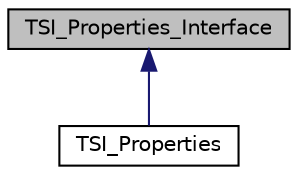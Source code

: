 digraph "TSI_Properties_Interface"
{
  edge [fontname="Helvetica",fontsize="10",labelfontname="Helvetica",labelfontsize="10"];
  node [fontname="Helvetica",fontsize="10",shape=record];
  Node0 [label="TSI_Properties_Interface",height=0.2,width=0.4,color="black", fillcolor="grey75", style="filled", fontcolor="black"];
  Node0 -> Node1 [dir="back",color="midnightblue",fontsize="10",style="solid",fontname="Helvetica"];
  Node1 [label="TSI_Properties",height=0.2,width=0.4,color="black", fillcolor="white", style="filled",URL="$d0/d08/class_t_s_i___client_1_1_models_1_1_t_s_i___properties.html"];
}
